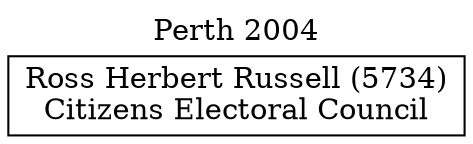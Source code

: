 // House preference flow
digraph "Ross Herbert Russell (5734)_Perth_2004" {
	graph [label="Perth 2004" labelloc=t mclimit=10]
	node [shape=box]
	"Ross Herbert Russell (5734)" [label="Ross Herbert Russell (5734)
Citizens Electoral Council"]
}
